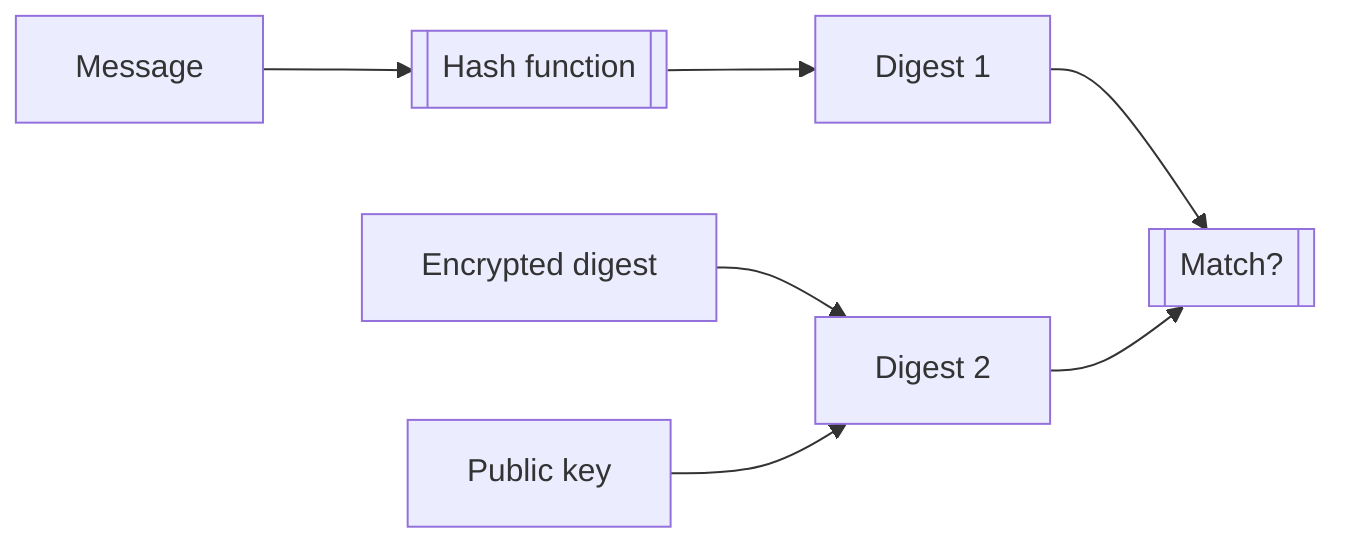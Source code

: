 flowchart LR
    Message --> hf[[Hash function]]
    hf --> d1[Digest 1]

    edigest[Encrypted digest] --> d2[Digest 2]
    puk[Public key] --> d2[Digest 2]

    d1 --> m[[Match?]]
    d2 --> m